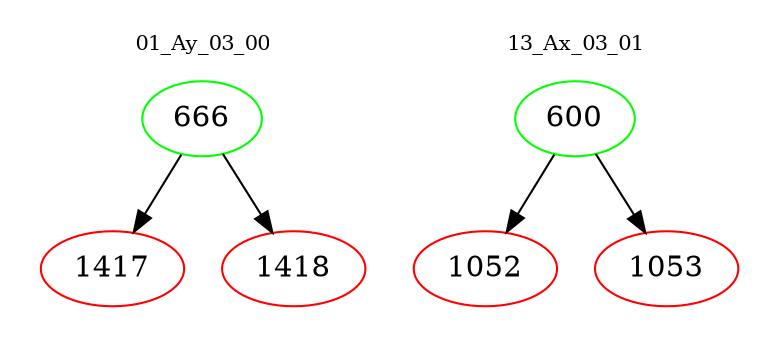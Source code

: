 digraph{
subgraph cluster_0 {
color = white
label = "01_Ay_03_00";
fontsize=10;
T0_666 [label="666", color="green"]
T0_666 -> T0_1417 [color="black"]
T0_1417 [label="1417", color="red"]
T0_666 -> T0_1418 [color="black"]
T0_1418 [label="1418", color="red"]
}
subgraph cluster_1 {
color = white
label = "13_Ax_03_01";
fontsize=10;
T1_600 [label="600", color="green"]
T1_600 -> T1_1052 [color="black"]
T1_1052 [label="1052", color="red"]
T1_600 -> T1_1053 [color="black"]
T1_1053 [label="1053", color="red"]
}
}
